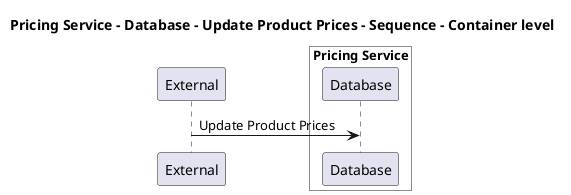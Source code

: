 @startuml

title Pricing Service - Database - Update Product Prices - Sequence - Container level

participant "External" as C4InterFlow.SoftwareSystems.ExternalSystem

box "Pricing Service" #White
    participant "Database" as ECommercePlatform.SoftwareSystems.PricingService.Containers.Database
end box


C4InterFlow.SoftwareSystems.ExternalSystem -> ECommercePlatform.SoftwareSystems.PricingService.Containers.Database : Update Product Prices


@enduml
